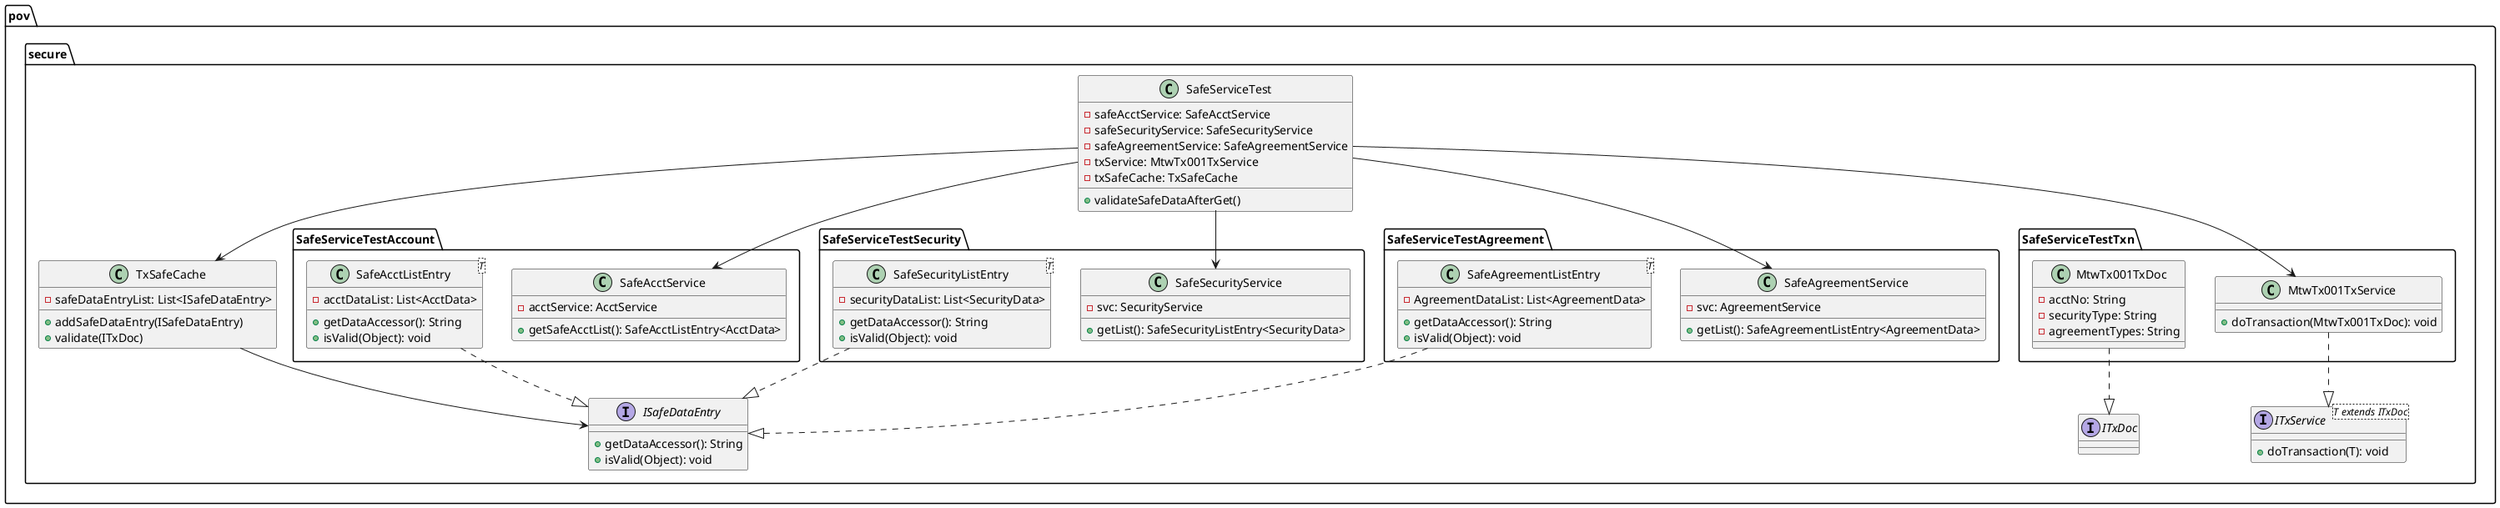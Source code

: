 @startuml

package "pov.secure" {
  class SafeServiceTest {
    - safeAcctService: SafeAcctService
    - safeSecurityService: SafeSecurityService
    - safeAgreementService: SafeAgreementService
    - txService: MtwTx001TxService
    - txSafeCache: TxSafeCache
    + validateSafeDataAfterGet()
  }

  class TxSafeCache {
    - safeDataEntryList: List<ISafeDataEntry>
    + addSafeDataEntry(ISafeDataEntry)
    + validate(ITxDoc)
  }

  interface ISafeDataEntry {
    + getDataAccessor(): String
    + isValid(Object): void
  }

  interface ITxDoc {
  }

  interface ITxService<T extends ITxDoc> {
    + doTransaction(T): void
  }
}

package "pov.secure.SafeServiceTestAccount" {
  class SafeAcctService {
    - acctService: AcctService
    + getSafeAcctList(): SafeAcctListEntry<AcctData>
  }

  class SafeAcctListEntry<T> {
    - acctDataList: List<AcctData>
    + getDataAccessor(): String
    + isValid(Object): void
  }
}

package "pov.secure.SafeServiceTestSecurity" {
  class SafeSecurityService {
    - svc: SecurityService
    + getList(): SafeSecurityListEntry<SecurityData>
  }

  class SafeSecurityListEntry<T> {
    - securityDataList: List<SecurityData>
    + getDataAccessor(): String
    + isValid(Object): void
  }
}

package "pov.secure.SafeServiceTestAgreement" {
  class SafeAgreementService {
    - svc: AgreementService
    + getList(): SafeAgreementListEntry<AgreementData>
  }

  class SafeAgreementListEntry<T> {
    - AgreementDataList: List<AgreementData>
    + getDataAccessor(): String
    + isValid(Object): void
  }
}

package "pov.secure.SafeServiceTestTxn" {
  class MtwTx001TxDoc {
    - acctNo: String
    - securityType: String
    - agreementTypes: String
  }

  class MtwTx001TxService {
    + doTransaction(MtwTx001TxDoc): void
  }
}

SafeServiceTest --> SafeAcctService
SafeServiceTest --> SafeSecurityService
SafeServiceTest --> SafeAgreementService
SafeServiceTest --> MtwTx001TxService
SafeServiceTest --> TxSafeCache

TxSafeCache --> ISafeDataEntry

SafeAcctListEntry ..|> ISafeDataEntry
SafeSecurityListEntry ..|> ISafeDataEntry
SafeAgreementListEntry ..|> ISafeDataEntry

MtwTx001TxDoc ..|> ITxDoc
MtwTx001TxService ..|> ITxService

@enduml